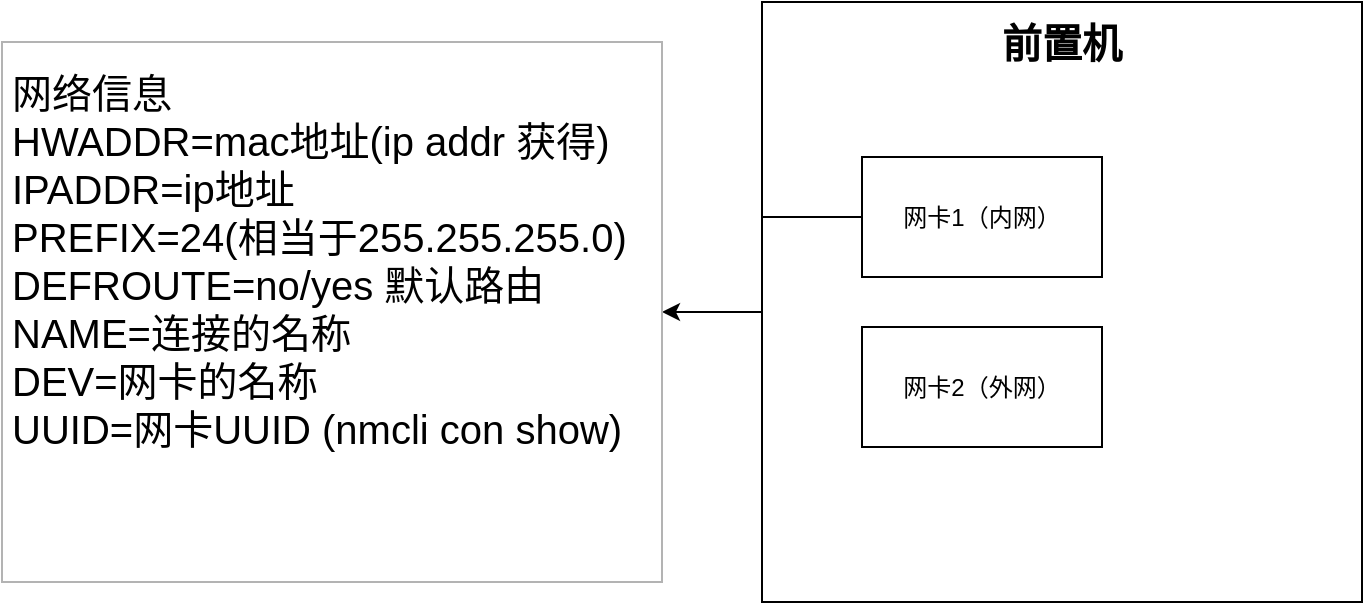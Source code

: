 <mxfile version="14.5.8" type="github">
  <diagram name="Page-1" id="55a83fd1-7818-8e21-69c5-c3457e3827bb">
    <mxGraphModel dx="1422" dy="760" grid="1" gridSize="10" guides="1" tooltips="1" connect="1" arrows="1" fold="1" page="1" pageScale="1" pageWidth="1100" pageHeight="850" background="#ffffff" math="0" shadow="0">
      <root>
        <mxCell id="0" />
        <mxCell id="1" parent="0" />
        <mxCell id="OW-OnKmBLtCe5L21IfXJ-6" value="" style="whiteSpace=wrap;html=1;aspect=fixed;" vertex="1" parent="1">
          <mxGeometry x="390" y="310" width="300" height="300" as="geometry" />
        </mxCell>
        <mxCell id="OW-OnKmBLtCe5L21IfXJ-12" style="edgeStyle=orthogonalEdgeStyle;rounded=0;orthogonalLoop=1;jettySize=auto;html=1;exitX=0;exitY=0.5;exitDx=0;exitDy=0;entryX=1;entryY=0.5;entryDx=0;entryDy=0;fontSize=20;" edge="1" parent="1" source="OW-OnKmBLtCe5L21IfXJ-7" target="OW-OnKmBLtCe5L21IfXJ-11">
          <mxGeometry relative="1" as="geometry" />
        </mxCell>
        <mxCell id="OW-OnKmBLtCe5L21IfXJ-7" value="网卡1（内网）" style="rounded=0;whiteSpace=wrap;html=1;" vertex="1" parent="1">
          <mxGeometry x="440" y="387.5" width="120" height="60" as="geometry" />
        </mxCell>
        <mxCell id="OW-OnKmBLtCe5L21IfXJ-8" value="网卡2（外网）" style="rounded=0;whiteSpace=wrap;html=1;" vertex="1" parent="1">
          <mxGeometry x="440" y="472.5" width="120" height="60" as="geometry" />
        </mxCell>
        <mxCell id="OW-OnKmBLtCe5L21IfXJ-9" value="前置机" style="text;html=1;strokeColor=none;fillColor=none;align=center;verticalAlign=middle;whiteSpace=wrap;rounded=0;fontSize=20;fontStyle=1" vertex="1" parent="1">
          <mxGeometry x="480" y="320" width="120" height="20" as="geometry" />
        </mxCell>
        <mxCell id="OW-OnKmBLtCe5L21IfXJ-11" value="&lt;br&gt;网络信息&lt;br&gt;HWADDR=mac地址(ip addr&amp;nbsp;获得)&lt;br&gt;IPADDR=ip地址&lt;br&gt;PREFIX=24(相当于255.255.255.0)&lt;br&gt;DEFROUTE=no/yes&amp;nbsp;默认路由&lt;br&gt;NAME=连接的名称&lt;br&gt;DEV=网卡的名称&lt;br&gt;UUID=网卡UUID (nmcli con show)" style="text;html=1;strokeColor=#B3B3B3;fillColor=none;spacing=5;spacingTop=-20;whiteSpace=wrap;overflow=hidden;rounded=0;fontSize=20;" vertex="1" parent="1">
          <mxGeometry x="10" y="330" width="330" height="270" as="geometry" />
        </mxCell>
      </root>
    </mxGraphModel>
  </diagram>
</mxfile>
